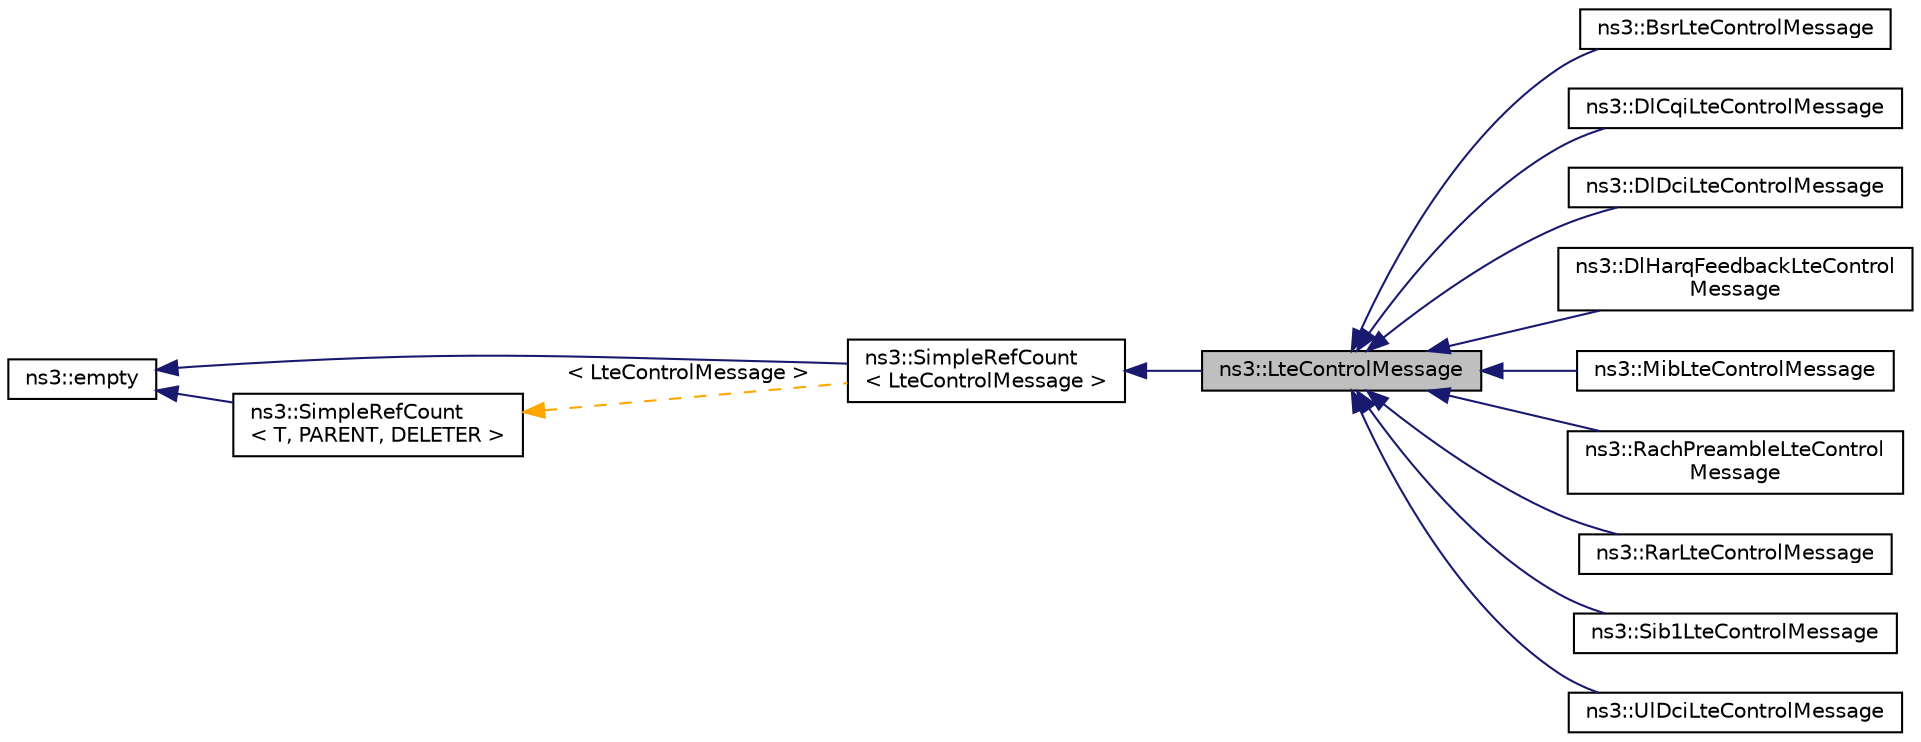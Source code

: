 digraph "ns3::LteControlMessage"
{
 // LATEX_PDF_SIZE
  edge [fontname="Helvetica",fontsize="10",labelfontname="Helvetica",labelfontsize="10"];
  node [fontname="Helvetica",fontsize="10",shape=record];
  rankdir="LR";
  Node1 [label="ns3::LteControlMessage",height=0.2,width=0.4,color="black", fillcolor="grey75", style="filled", fontcolor="black",tooltip="The LteControlMessage provides a basic implementations for control messages (such as PDCCH allocation..."];
  Node2 -> Node1 [dir="back",color="midnightblue",fontsize="10",style="solid",fontname="Helvetica"];
  Node2 [label="ns3::SimpleRefCount\l\< LteControlMessage \>",height=0.2,width=0.4,color="black", fillcolor="white", style="filled",URL="$classns3_1_1_simple_ref_count.html",tooltip=" "];
  Node3 -> Node2 [dir="back",color="midnightblue",fontsize="10",style="solid",fontname="Helvetica"];
  Node3 [label="ns3::empty",height=0.2,width=0.4,color="black", fillcolor="white", style="filled",URL="$classns3_1_1empty.html",tooltip="make Callback use a separate empty type"];
  Node4 -> Node2 [dir="back",color="orange",fontsize="10",style="dashed",label=" \< LteControlMessage \>" ,fontname="Helvetica"];
  Node4 [label="ns3::SimpleRefCount\l\< T, PARENT, DELETER \>",height=0.2,width=0.4,color="black", fillcolor="white", style="filled",URL="$classns3_1_1_simple_ref_count.html",tooltip="A template-based reference counting class."];
  Node3 -> Node4 [dir="back",color="midnightblue",fontsize="10",style="solid",fontname="Helvetica"];
  Node1 -> Node5 [dir="back",color="midnightblue",fontsize="10",style="solid",fontname="Helvetica"];
  Node5 [label="ns3::BsrLteControlMessage",height=0.2,width=0.4,color="black", fillcolor="white", style="filled",URL="$classns3_1_1_bsr_lte_control_message.html",tooltip="The uplink BsrLteControlMessage defines the specific extension of the CE element for reporting the bu..."];
  Node1 -> Node6 [dir="back",color="midnightblue",fontsize="10",style="solid",fontname="Helvetica"];
  Node6 [label="ns3::DlCqiLteControlMessage",height=0.2,width=0.4,color="black", fillcolor="white", style="filled",URL="$classns3_1_1_dl_cqi_lte_control_message.html",tooltip="The downlink CqiLteControlMessage defines an ideal list of feedback about the channel quality sent by..."];
  Node1 -> Node7 [dir="back",color="midnightblue",fontsize="10",style="solid",fontname="Helvetica"];
  Node7 [label="ns3::DlDciLteControlMessage",height=0.2,width=0.4,color="black", fillcolor="white", style="filled",URL="$classns3_1_1_dl_dci_lte_control_message.html",tooltip="The Downlink Data Control Indicator messages defines the RB allocation for the users in the downlink."];
  Node1 -> Node8 [dir="back",color="midnightblue",fontsize="10",style="solid",fontname="Helvetica"];
  Node8 [label="ns3::DlHarqFeedbackLteControl\lMessage",height=0.2,width=0.4,color="black", fillcolor="white", style="filled",URL="$classns3_1_1_dl_harq_feedback_lte_control_message.html",tooltip="The downlink DlHarqFeedbackLteControlMessage defines the specific messages for transmitting the DL HA..."];
  Node1 -> Node9 [dir="back",color="midnightblue",fontsize="10",style="solid",fontname="Helvetica"];
  Node9 [label="ns3::MibLteControlMessage",height=0.2,width=0.4,color="black", fillcolor="white", style="filled",URL="$classns3_1_1_mib_lte_control_message.html",tooltip="Abstract model for broadcasting the Master Information Block (MIB) within the control channel (BCCH)."];
  Node1 -> Node10 [dir="back",color="midnightblue",fontsize="10",style="solid",fontname="Helvetica"];
  Node10 [label="ns3::RachPreambleLteControl\lMessage",height=0.2,width=0.4,color="black", fillcolor="white", style="filled",URL="$classns3_1_1_rach_preamble_lte_control_message.html",tooltip="abstract model for the Random Access Preamble"];
  Node1 -> Node11 [dir="back",color="midnightblue",fontsize="10",style="solid",fontname="Helvetica"];
  Node11 [label="ns3::RarLteControlMessage",height=0.2,width=0.4,color="black", fillcolor="white", style="filled",URL="$classns3_1_1_rar_lte_control_message.html",tooltip="abstract model for the MAC Random Access Response message"];
  Node1 -> Node12 [dir="back",color="midnightblue",fontsize="10",style="solid",fontname="Helvetica"];
  Node12 [label="ns3::Sib1LteControlMessage",height=0.2,width=0.4,color="black", fillcolor="white", style="filled",URL="$classns3_1_1_sib1_lte_control_message.html",tooltip="Abstract model for broadcasting the System Information Block Type 1 (SIB1) within the control channel..."];
  Node1 -> Node13 [dir="back",color="midnightblue",fontsize="10",style="solid",fontname="Helvetica"];
  Node13 [label="ns3::UlDciLteControlMessage",height=0.2,width=0.4,color="black", fillcolor="white", style="filled",URL="$classns3_1_1_ul_dci_lte_control_message.html",tooltip="The Uplink Data Control Indicator messages defines the RB allocation for the users in the uplink."];
}
